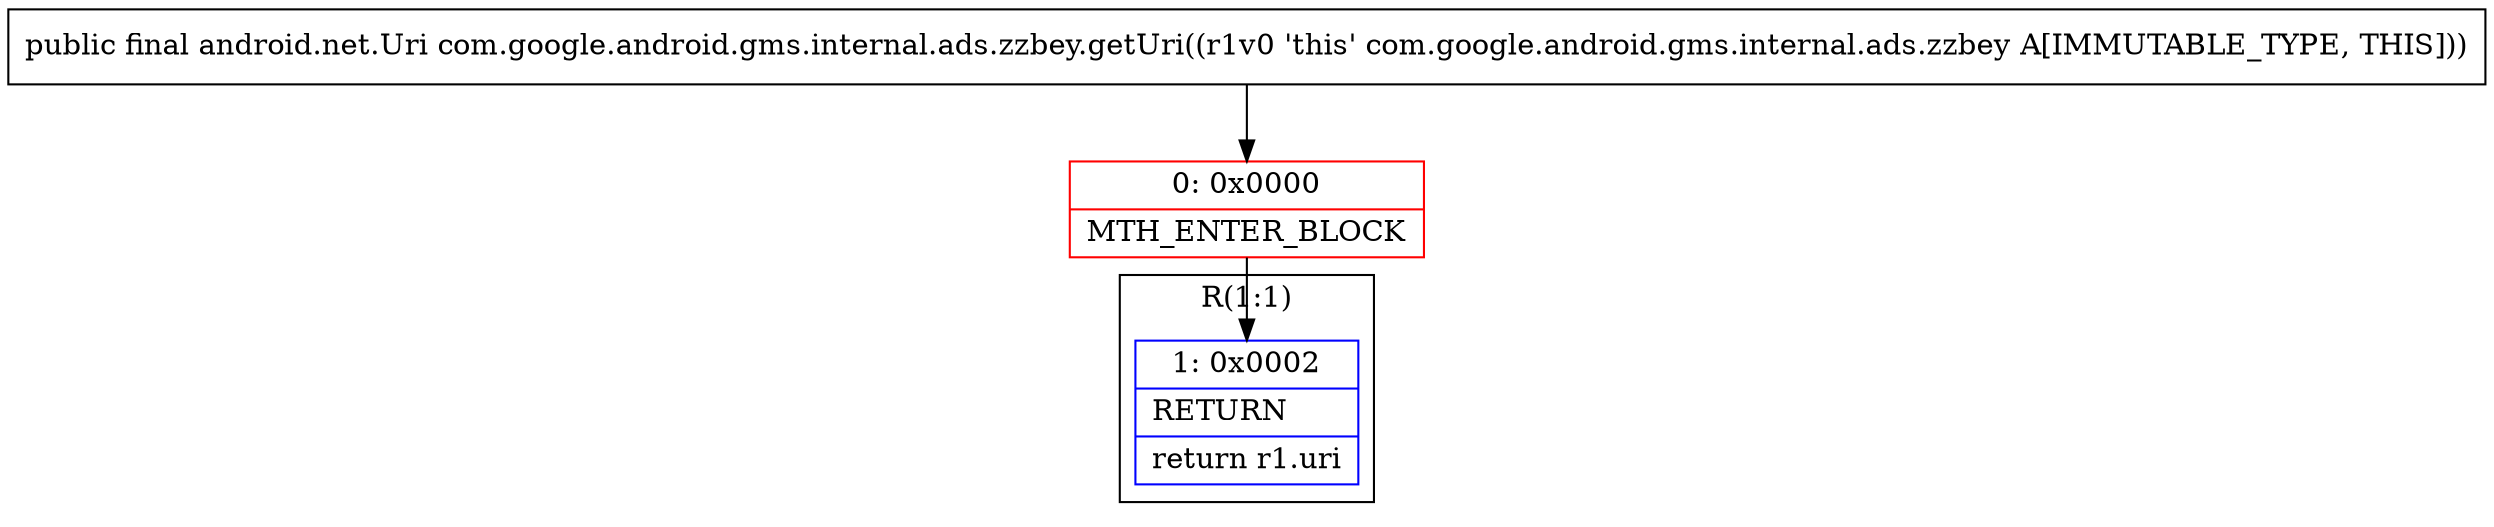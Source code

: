 digraph "CFG forcom.google.android.gms.internal.ads.zzbey.getUri()Landroid\/net\/Uri;" {
subgraph cluster_Region_5978843 {
label = "R(1:1)";
node [shape=record,color=blue];
Node_1 [shape=record,label="{1\:\ 0x0002|RETURN\l|return r1.uri\l}"];
}
Node_0 [shape=record,color=red,label="{0\:\ 0x0000|MTH_ENTER_BLOCK\l}"];
MethodNode[shape=record,label="{public final android.net.Uri com.google.android.gms.internal.ads.zzbey.getUri((r1v0 'this' com.google.android.gms.internal.ads.zzbey A[IMMUTABLE_TYPE, THIS])) }"];
MethodNode -> Node_0;
Node_0 -> Node_1;
}

